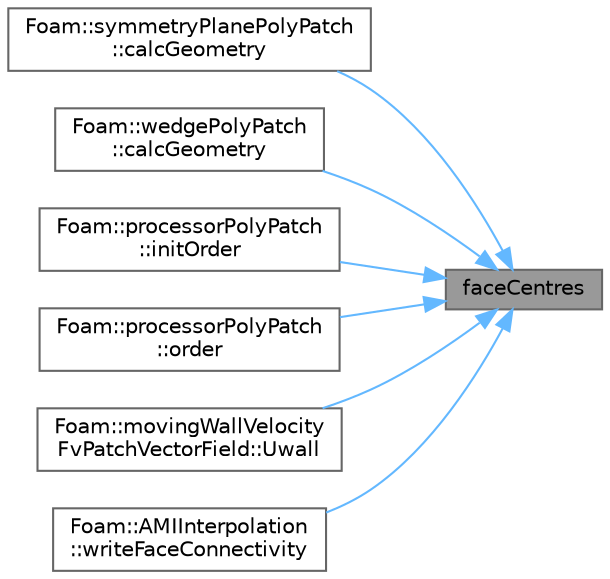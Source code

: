digraph "faceCentres"
{
 // LATEX_PDF_SIZE
  bgcolor="transparent";
  edge [fontname=Helvetica,fontsize=10,labelfontname=Helvetica,labelfontsize=10];
  node [fontname=Helvetica,fontsize=10,shape=box,height=0.2,width=0.4];
  rankdir="RL";
  Node1 [id="Node000001",label="faceCentres",height=0.2,width=0.4,color="gray40", fillcolor="grey60", style="filled", fontcolor="black",tooltip=" "];
  Node1 -> Node2 [id="edge1_Node000001_Node000002",dir="back",color="steelblue1",style="solid",tooltip=" "];
  Node2 [id="Node000002",label="Foam::symmetryPlanePolyPatch\l::calcGeometry",height=0.2,width=0.4,color="grey40", fillcolor="white", style="filled",URL="$classFoam_1_1symmetryPlanePolyPatch.html#a58bb4c0382e9ee570811fb3f005a0a97",tooltip=" "];
  Node1 -> Node3 [id="edge2_Node000001_Node000003",dir="back",color="steelblue1",style="solid",tooltip=" "];
  Node3 [id="Node000003",label="Foam::wedgePolyPatch\l::calcGeometry",height=0.2,width=0.4,color="grey40", fillcolor="white", style="filled",URL="$classFoam_1_1wedgePolyPatch.html#a58bb4c0382e9ee570811fb3f005a0a97",tooltip=" "];
  Node1 -> Node4 [id="edge3_Node000001_Node000004",dir="back",color="steelblue1",style="solid",tooltip=" "];
  Node4 [id="Node000004",label="Foam::processorPolyPatch\l::initOrder",height=0.2,width=0.4,color="grey40", fillcolor="white", style="filled",URL="$classFoam_1_1processorPolyPatch.html#a644d6229ea284692666de14387870409",tooltip=" "];
  Node1 -> Node5 [id="edge4_Node000001_Node000005",dir="back",color="steelblue1",style="solid",tooltip=" "];
  Node5 [id="Node000005",label="Foam::processorPolyPatch\l::order",height=0.2,width=0.4,color="grey40", fillcolor="white", style="filled",URL="$classFoam_1_1processorPolyPatch.html#aa9533329384a73e819a040bcde1b4b3d",tooltip=" "];
  Node1 -> Node6 [id="edge5_Node000001_Node000006",dir="back",color="steelblue1",style="solid",tooltip=" "];
  Node6 [id="Node000006",label="Foam::movingWallVelocity\lFvPatchVectorField::Uwall",height=0.2,width=0.4,color="grey40", fillcolor="white", style="filled",URL="$classFoam_1_1movingWallVelocityFvPatchVectorField.html#a3548e78d56af95d2c640d7e7dc4abf07",tooltip=" "];
  Node1 -> Node7 [id="edge6_Node000001_Node000007",dir="back",color="steelblue1",style="solid",tooltip=" "];
  Node7 [id="Node000007",label="Foam::AMIInterpolation\l::writeFaceConnectivity",height=0.2,width=0.4,color="grey40", fillcolor="white", style="filled",URL="$classFoam_1_1AMIInterpolation.html#a98c057033a217acd19e028fc03cd9cce",tooltip=" "];
}
